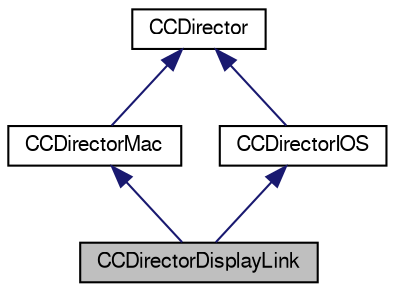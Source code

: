 digraph G
{
  bgcolor="transparent";
  edge [fontname="FreeSans",fontsize="10",labelfontname="FreeSans",labelfontsize="10"];
  node [fontname="FreeSans",fontsize="10",shape=record];
  Node1 [label="CCDirectorDisplayLink",height=0.2,width=0.4,color="black", fillcolor="grey75", style="filled" fontcolor="black"];
  Node2 -> Node1 [dir="back",color="midnightblue",fontsize="10",style="solid",fontname="FreeSans"];
  Node2 [label="CCDirectorMac",height=0.2,width=0.4,color="black",URL="$interface_c_c_director_mac.html"];
  Node3 -> Node2 [dir="back",color="midnightblue",fontsize="10",style="solid",fontname="FreeSans"];
  Node3 [label="CCDirector",height=0.2,width=0.4,color="black",URL="$interface_c_c_director.html"];
  Node4 -> Node1 [dir="back",color="midnightblue",fontsize="10",style="solid",fontname="FreeSans"];
  Node4 [label="CCDirectorIOS",height=0.2,width=0.4,color="black",URL="$interface_c_c_director_i_o_s.html"];
  Node3 -> Node4 [dir="back",color="midnightblue",fontsize="10",style="solid",fontname="FreeSans"];
}
